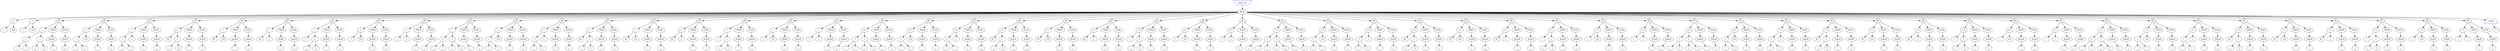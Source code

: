digraph G {

node_0 [label="main, int" shape=invtrapezium color=blue];
node_1 [label="BLOC" shape=ellipse color=black];
node_2 [label=":=" shape=ellipse];
node_3 [label="i" shape=ellipse];
node_4 [label="450" shape=ellipse];
node_5 [label=":=" shape=ellipse];
node_6 [label="j" shape=ellipse];
node_7 [label="-123" shape=ellipse];
node_8 [label="IF" shape=diamond color=black];
node_9 [label="<" shape=ellipse];
node_10 [label="+" shape=ellipse];
node_11 [label="i" shape=ellipse];
node_12 [label="1" shape=ellipse];
node_13 [label="+" shape=ellipse];
node_14 [label="j" shape=ellipse];
node_15 [label="0" shape=ellipse];
node_16 [label="THEN" shape=ellipse color=black];
node_17 [label="printd" shape=septagon];
node_18 [label="i" shape=ellipse];
node_19 [label="ELSE" shape=ellipse color=black];
node_20 [label="printd" shape=septagon];
node_21 [label="j" shape=ellipse];
node_22 [label="IF" shape=diamond color=black];
node_23 [label="<" shape=ellipse];
node_24 [label="+" shape=ellipse];
node_25 [label="i" shape=ellipse];
node_26 [label="1" shape=ellipse];
node_27 [label="123" shape=ellipse];
node_28 [label="THEN" shape=ellipse color=black];
node_29 [label="printd" shape=septagon];
node_30 [label="i" shape=ellipse];
node_31 [label="ELSE" shape=ellipse color=black];
node_32 [label="printd" shape=septagon];
node_33 [label="j" shape=ellipse];
node_34 [label="IF" shape=diamond color=black];
node_35 [label="<" shape=ellipse];
node_36 [label="+" shape=ellipse];
node_37 [label="i" shape=ellipse];
node_38 [label="1" shape=ellipse];
node_39 [label="j" shape=ellipse];
node_40 [label="THEN" shape=ellipse color=black];
node_41 [label="printd" shape=septagon];
node_42 [label="i" shape=ellipse];
node_43 [label="ELSE" shape=ellipse color=black];
node_44 [label="printd" shape=septagon];
node_45 [label="j" shape=ellipse];
node_46 [label="IF" shape=diamond color=black];
node_47 [label="<" shape=ellipse];
node_48 [label="45" shape=ellipse];
node_49 [label="+" shape=ellipse];
node_50 [label="j" shape=ellipse];
node_51 [label="0" shape=ellipse];
node_52 [label="THEN" shape=ellipse color=black];
node_53 [label="printd" shape=septagon];
node_54 [label="i" shape=ellipse];
node_55 [label="ELSE" shape=ellipse color=black];
node_56 [label="printd" shape=septagon];
node_57 [label="j" shape=ellipse];
node_58 [label="IF" shape=diamond color=black];
node_59 [label="<" shape=ellipse];
node_60 [label="45" shape=ellipse];
node_61 [label="123" shape=ellipse];
node_62 [label="THEN" shape=ellipse color=black];
node_63 [label="printd" shape=septagon];
node_64 [label="i" shape=ellipse];
node_65 [label="ELSE" shape=ellipse color=black];
node_66 [label="printd" shape=septagon];
node_67 [label="j" shape=ellipse];
node_68 [label="IF" shape=diamond color=black];
node_69 [label="<" shape=ellipse];
node_70 [label="45" shape=ellipse];
node_71 [label="j" shape=ellipse];
node_72 [label="THEN" shape=ellipse color=black];
node_73 [label="printd" shape=septagon];
node_74 [label="i" shape=ellipse];
node_75 [label="ELSE" shape=ellipse color=black];
node_76 [label="printd" shape=septagon];
node_77 [label="j" shape=ellipse];
node_78 [label="IF" shape=diamond color=black];
node_79 [label="<" shape=ellipse];
node_80 [label="i" shape=ellipse];
node_81 [label="+" shape=ellipse];
node_82 [label="j" shape=ellipse];
node_83 [label="0" shape=ellipse];
node_84 [label="THEN" shape=ellipse color=black];
node_85 [label="printd" shape=septagon];
node_86 [label="i" shape=ellipse];
node_87 [label="ELSE" shape=ellipse color=black];
node_88 [label="printd" shape=septagon];
node_89 [label="j" shape=ellipse];
node_90 [label="IF" shape=diamond color=black];
node_91 [label="<" shape=ellipse];
node_92 [label="i" shape=ellipse];
node_93 [label="123" shape=ellipse];
node_94 [label="THEN" shape=ellipse color=black];
node_95 [label="printd" shape=septagon];
node_96 [label="i" shape=ellipse];
node_97 [label="ELSE" shape=ellipse color=black];
node_98 [label="printd" shape=septagon];
node_99 [label="j" shape=ellipse];
node_100 [label="IF" shape=diamond color=black];
node_101 [label="<" shape=ellipse];
node_102 [label="i" shape=ellipse];
node_103 [label="j" shape=ellipse];
node_104 [label="THEN" shape=ellipse color=black];
node_105 [label="printd" shape=septagon];
node_106 [label="i" shape=ellipse];
node_107 [label="ELSE" shape=ellipse color=black];
node_108 [label="printd" shape=septagon];
node_109 [label="j" shape=ellipse];
node_110 [label="IF" shape=diamond color=black];
node_111 [label=">" shape=ellipse];
node_112 [label="+" shape=ellipse];
node_113 [label="i" shape=ellipse];
node_114 [label="1" shape=ellipse];
node_115 [label="+" shape=ellipse];
node_116 [label="j" shape=ellipse];
node_117 [label="0" shape=ellipse];
node_118 [label="THEN" shape=ellipse color=black];
node_119 [label="printd" shape=septagon];
node_120 [label="i" shape=ellipse];
node_121 [label="ELSE" shape=ellipse color=black];
node_122 [label="printd" shape=septagon];
node_123 [label="j" shape=ellipse];
node_124 [label="IF" shape=diamond color=black];
node_125 [label=">" shape=ellipse];
node_126 [label="+" shape=ellipse];
node_127 [label="i" shape=ellipse];
node_128 [label="1" shape=ellipse];
node_129 [label="123" shape=ellipse];
node_130 [label="THEN" shape=ellipse color=black];
node_131 [label="printd" shape=septagon];
node_132 [label="i" shape=ellipse];
node_133 [label="ELSE" shape=ellipse color=black];
node_134 [label="printd" shape=septagon];
node_135 [label="j" shape=ellipse];
node_136 [label="IF" shape=diamond color=black];
node_137 [label=">" shape=ellipse];
node_138 [label="+" shape=ellipse];
node_139 [label="i" shape=ellipse];
node_140 [label="1" shape=ellipse];
node_141 [label="j" shape=ellipse];
node_142 [label="THEN" shape=ellipse color=black];
node_143 [label="printd" shape=septagon];
node_144 [label="i" shape=ellipse];
node_145 [label="ELSE" shape=ellipse color=black];
node_146 [label="printd" shape=septagon];
node_147 [label="j" shape=ellipse];
node_148 [label="IF" shape=diamond color=black];
node_149 [label=">" shape=ellipse];
node_150 [label="45" shape=ellipse];
node_151 [label="+" shape=ellipse];
node_152 [label="j" shape=ellipse];
node_153 [label="0" shape=ellipse];
node_154 [label="THEN" shape=ellipse color=black];
node_155 [label="printd" shape=septagon];
node_156 [label="i" shape=ellipse];
node_157 [label="ELSE" shape=ellipse color=black];
node_158 [label="printd" shape=septagon];
node_159 [label="j" shape=ellipse];
node_160 [label="IF" shape=diamond color=black];
node_161 [label=">" shape=ellipse];
node_162 [label="45" shape=ellipse];
node_163 [label="123" shape=ellipse];
node_164 [label="THEN" shape=ellipse color=black];
node_165 [label="printd" shape=septagon];
node_166 [label="i" shape=ellipse];
node_167 [label="ELSE" shape=ellipse color=black];
node_168 [label="printd" shape=septagon];
node_169 [label="j" shape=ellipse];
node_170 [label="IF" shape=diamond color=black];
node_171 [label=">" shape=ellipse];
node_172 [label="45" shape=ellipse];
node_173 [label="j" shape=ellipse];
node_174 [label="THEN" shape=ellipse color=black];
node_175 [label="printd" shape=septagon];
node_176 [label="i" shape=ellipse];
node_177 [label="ELSE" shape=ellipse color=black];
node_178 [label="printd" shape=septagon];
node_179 [label="j" shape=ellipse];
node_180 [label="IF" shape=diamond color=black];
node_181 [label=">" shape=ellipse];
node_182 [label="i" shape=ellipse];
node_183 [label="+" shape=ellipse];
node_184 [label="j" shape=ellipse];
node_185 [label="0" shape=ellipse];
node_186 [label="THEN" shape=ellipse color=black];
node_187 [label="printd" shape=septagon];
node_188 [label="i" shape=ellipse];
node_189 [label="ELSE" shape=ellipse color=black];
node_190 [label="printd" shape=septagon];
node_191 [label="j" shape=ellipse];
node_192 [label="IF" shape=diamond color=black];
node_193 [label=">" shape=ellipse];
node_194 [label="i" shape=ellipse];
node_195 [label="123" shape=ellipse];
node_196 [label="THEN" shape=ellipse color=black];
node_197 [label="printd" shape=septagon];
node_198 [label="i" shape=ellipse];
node_199 [label="ELSE" shape=ellipse color=black];
node_200 [label="printd" shape=septagon];
node_201 [label="j" shape=ellipse];
node_202 [label="IF" shape=diamond color=black];
node_203 [label=">" shape=ellipse];
node_204 [label="i" shape=ellipse];
node_205 [label="j" shape=ellipse];
node_206 [label="THEN" shape=ellipse color=black];
node_207 [label="printd" shape=septagon];
node_208 [label="i" shape=ellipse];
node_209 [label="ELSE" shape=ellipse color=black];
node_210 [label="printd" shape=septagon];
node_211 [label="j" shape=ellipse];
node_212 [label="IF" shape=diamond color=black];
node_213 [label=">=" shape=ellipse];
node_214 [label="+" shape=ellipse];
node_215 [label="i" shape=ellipse];
node_216 [label="1" shape=ellipse];
node_217 [label="+" shape=ellipse];
node_218 [label="j" shape=ellipse];
node_219 [label="0" shape=ellipse];
node_220 [label="THEN" shape=ellipse color=black];
node_221 [label="printd" shape=septagon];
node_222 [label="i" shape=ellipse];
node_223 [label="ELSE" shape=ellipse color=black];
node_224 [label="printd" shape=septagon];
node_225 [label="j" shape=ellipse];
node_226 [label="IF" shape=diamond color=black];
node_227 [label=">=" shape=ellipse];
node_228 [label="+" shape=ellipse];
node_229 [label="i" shape=ellipse];
node_230 [label="1" shape=ellipse];
node_231 [label="123" shape=ellipse];
node_232 [label="THEN" shape=ellipse color=black];
node_233 [label="printd" shape=septagon];
node_234 [label="i" shape=ellipse];
node_235 [label="ELSE" shape=ellipse color=black];
node_236 [label="printd" shape=septagon];
node_237 [label="j" shape=ellipse];
node_238 [label="IF" shape=diamond color=black];
node_239 [label=">=" shape=ellipse];
node_240 [label="+" shape=ellipse];
node_241 [label="i" shape=ellipse];
node_242 [label="1" shape=ellipse];
node_243 [label="j" shape=ellipse];
node_244 [label="THEN" shape=ellipse color=black];
node_245 [label="printd" shape=septagon];
node_246 [label="i" shape=ellipse];
node_247 [label="ELSE" shape=ellipse color=black];
node_248 [label="printd" shape=septagon];
node_249 [label="j" shape=ellipse];
node_250 [label="IF" shape=diamond color=black];
node_251 [label=">=" shape=ellipse];
node_252 [label="45" shape=ellipse];
node_253 [label="+" shape=ellipse];
node_254 [label="j" shape=ellipse];
node_255 [label="0" shape=ellipse];
node_256 [label="THEN" shape=ellipse color=black];
node_257 [label="printd" shape=septagon];
node_258 [label="i" shape=ellipse];
node_259 [label="ELSE" shape=ellipse color=black];
node_260 [label="printd" shape=septagon];
node_261 [label="j" shape=ellipse];
node_262 [label="IF" shape=diamond color=black];
node_263 [label=">=" shape=ellipse];
node_264 [label="45" shape=ellipse];
node_265 [label="123" shape=ellipse];
node_266 [label="THEN" shape=ellipse color=black];
node_267 [label="printd" shape=septagon];
node_268 [label="i" shape=ellipse];
node_269 [label="ELSE" shape=ellipse color=black];
node_270 [label="printd" shape=septagon];
node_271 [label="j" shape=ellipse];
node_272 [label="IF" shape=diamond color=black];
node_273 [label=">=" shape=ellipse];
node_274 [label="45" shape=ellipse];
node_275 [label="j" shape=ellipse];
node_276 [label="THEN" shape=ellipse color=black];
node_277 [label="printd" shape=septagon];
node_278 [label="i" shape=ellipse];
node_279 [label="ELSE" shape=ellipse color=black];
node_280 [label="printd" shape=septagon];
node_281 [label="j" shape=ellipse];
node_282 [label="IF" shape=diamond color=black];
node_283 [label=">=" shape=ellipse];
node_284 [label="i" shape=ellipse];
node_285 [label="+" shape=ellipse];
node_286 [label="j" shape=ellipse];
node_287 [label="0" shape=ellipse];
node_288 [label="THEN" shape=ellipse color=black];
node_289 [label="printd" shape=septagon];
node_290 [label="i" shape=ellipse];
node_291 [label="ELSE" shape=ellipse color=black];
node_292 [label="printd" shape=septagon];
node_293 [label="j" shape=ellipse];
node_294 [label="IF" shape=diamond color=black];
node_295 [label=">=" shape=ellipse];
node_296 [label="i" shape=ellipse];
node_297 [label="123" shape=ellipse];
node_298 [label="THEN" shape=ellipse color=black];
node_299 [label="printd" shape=septagon];
node_300 [label="i" shape=ellipse];
node_301 [label="ELSE" shape=ellipse color=black];
node_302 [label="printd" shape=septagon];
node_303 [label="j" shape=ellipse];
node_304 [label="IF" shape=diamond color=black];
node_305 [label=">=" shape=ellipse];
node_306 [label="i" shape=ellipse];
node_307 [label="j" shape=ellipse];
node_308 [label="THEN" shape=ellipse color=black];
node_309 [label="printd" shape=septagon];
node_310 [label="i" shape=ellipse];
node_311 [label="ELSE" shape=ellipse color=black];
node_312 [label="printd" shape=septagon];
node_313 [label="j" shape=ellipse];
node_314 [label="IF" shape=diamond color=black];
node_315 [label="<=" shape=ellipse];
node_316 [label="+" shape=ellipse];
node_317 [label="i" shape=ellipse];
node_318 [label="1" shape=ellipse];
node_319 [label="+" shape=ellipse];
node_320 [label="j" shape=ellipse];
node_321 [label="0" shape=ellipse];
node_322 [label="THEN" shape=ellipse color=black];
node_323 [label="printd" shape=septagon];
node_324 [label="i" shape=ellipse];
node_325 [label="ELSE" shape=ellipse color=black];
node_326 [label="printd" shape=septagon];
node_327 [label="j" shape=ellipse];
node_328 [label="IF" shape=diamond color=black];
node_329 [label="<=" shape=ellipse];
node_330 [label="+" shape=ellipse];
node_331 [label="i" shape=ellipse];
node_332 [label="1" shape=ellipse];
node_333 [label="123" shape=ellipse];
node_334 [label="THEN" shape=ellipse color=black];
node_335 [label="printd" shape=septagon];
node_336 [label="i" shape=ellipse];
node_337 [label="ELSE" shape=ellipse color=black];
node_338 [label="printd" shape=septagon];
node_339 [label="j" shape=ellipse];
node_340 [label="IF" shape=diamond color=black];
node_341 [label="<=" shape=ellipse];
node_342 [label="+" shape=ellipse];
node_343 [label="i" shape=ellipse];
node_344 [label="1" shape=ellipse];
node_345 [label="j" shape=ellipse];
node_346 [label="THEN" shape=ellipse color=black];
node_347 [label="printd" shape=septagon];
node_348 [label="i" shape=ellipse];
node_349 [label="ELSE" shape=ellipse color=black];
node_350 [label="printd" shape=septagon];
node_351 [label="j" shape=ellipse];
node_352 [label="IF" shape=diamond color=black];
node_353 [label="<=" shape=ellipse];
node_354 [label="45" shape=ellipse];
node_355 [label="+" shape=ellipse];
node_356 [label="j" shape=ellipse];
node_357 [label="0" shape=ellipse];
node_358 [label="THEN" shape=ellipse color=black];
node_359 [label="printd" shape=septagon];
node_360 [label="i" shape=ellipse];
node_361 [label="ELSE" shape=ellipse color=black];
node_362 [label="printd" shape=septagon];
node_363 [label="j" shape=ellipse];
node_364 [label="IF" shape=diamond color=black];
node_365 [label="<=" shape=ellipse];
node_366 [label="45" shape=ellipse];
node_367 [label="123" shape=ellipse];
node_368 [label="THEN" shape=ellipse color=black];
node_369 [label="printd" shape=septagon];
node_370 [label="i" shape=ellipse];
node_371 [label="ELSE" shape=ellipse color=black];
node_372 [label="printd" shape=septagon];
node_373 [label="j" shape=ellipse];
node_374 [label="IF" shape=diamond color=black];
node_375 [label="<=" shape=ellipse];
node_376 [label="45" shape=ellipse];
node_377 [label="j" shape=ellipse];
node_378 [label="THEN" shape=ellipse color=black];
node_379 [label="printd" shape=septagon];
node_380 [label="i" shape=ellipse];
node_381 [label="ELSE" shape=ellipse color=black];
node_382 [label="printd" shape=septagon];
node_383 [label="j" shape=ellipse];
node_384 [label="IF" shape=diamond color=black];
node_385 [label="<=" shape=ellipse];
node_386 [label="i" shape=ellipse];
node_387 [label="+" shape=ellipse];
node_388 [label="j" shape=ellipse];
node_389 [label="0" shape=ellipse];
node_390 [label="THEN" shape=ellipse color=black];
node_391 [label="printd" shape=septagon];
node_392 [label="i" shape=ellipse];
node_393 [label="ELSE" shape=ellipse color=black];
node_394 [label="printd" shape=septagon];
node_395 [label="j" shape=ellipse];
node_396 [label="IF" shape=diamond color=black];
node_397 [label="<=" shape=ellipse];
node_398 [label="i" shape=ellipse];
node_399 [label="123" shape=ellipse];
node_400 [label="THEN" shape=ellipse color=black];
node_401 [label="printd" shape=septagon];
node_402 [label="i" shape=ellipse];
node_403 [label="ELSE" shape=ellipse color=black];
node_404 [label="printd" shape=septagon];
node_405 [label="j" shape=ellipse];
node_406 [label="IF" shape=diamond color=black];
node_407 [label="<=" shape=ellipse];
node_408 [label="i" shape=ellipse];
node_409 [label="j" shape=ellipse];
node_410 [label="THEN" shape=ellipse color=black];
node_411 [label="printd" shape=septagon];
node_412 [label="i" shape=ellipse];
node_413 [label="ELSE" shape=ellipse color=black];
node_414 [label="printd" shape=septagon];
node_415 [label="j" shape=ellipse];
node_416 [label="IF" shape=diamond color=black];
node_417 [label="==" shape=ellipse];
node_418 [label="+" shape=ellipse];
node_419 [label="i" shape=ellipse];
node_420 [label="1" shape=ellipse];
node_421 [label="+" shape=ellipse];
node_422 [label="j" shape=ellipse];
node_423 [label="0" shape=ellipse];
node_424 [label="THEN" shape=ellipse color=black];
node_425 [label="printd" shape=septagon];
node_426 [label="i" shape=ellipse];
node_427 [label="ELSE" shape=ellipse color=black];
node_428 [label="printd" shape=septagon];
node_429 [label="j" shape=ellipse];
node_430 [label="IF" shape=diamond color=black];
node_431 [label="==" shape=ellipse];
node_432 [label="+" shape=ellipse];
node_433 [label="i" shape=ellipse];
node_434 [label="1" shape=ellipse];
node_435 [label="123" shape=ellipse];
node_436 [label="THEN" shape=ellipse color=black];
node_437 [label="printd" shape=septagon];
node_438 [label="i" shape=ellipse];
node_439 [label="ELSE" shape=ellipse color=black];
node_440 [label="printd" shape=septagon];
node_441 [label="j" shape=ellipse];
node_442 [label="IF" shape=diamond color=black];
node_443 [label="==" shape=ellipse];
node_444 [label="+" shape=ellipse];
node_445 [label="i" shape=ellipse];
node_446 [label="1" shape=ellipse];
node_447 [label="j" shape=ellipse];
node_448 [label="THEN" shape=ellipse color=black];
node_449 [label="printd" shape=septagon];
node_450 [label="i" shape=ellipse];
node_451 [label="ELSE" shape=ellipse color=black];
node_452 [label="printd" shape=septagon];
node_453 [label="j" shape=ellipse];
node_454 [label="IF" shape=diamond color=black];
node_455 [label="==" shape=ellipse];
node_456 [label="45" shape=ellipse];
node_457 [label="+" shape=ellipse];
node_458 [label="j" shape=ellipse];
node_459 [label="0" shape=ellipse];
node_460 [label="THEN" shape=ellipse color=black];
node_461 [label="printd" shape=septagon];
node_462 [label="i" shape=ellipse];
node_463 [label="ELSE" shape=ellipse color=black];
node_464 [label="printd" shape=septagon];
node_465 [label="j" shape=ellipse];
node_466 [label="IF" shape=diamond color=black];
node_467 [label="==" shape=ellipse];
node_468 [label="45" shape=ellipse];
node_469 [label="123" shape=ellipse];
node_470 [label="THEN" shape=ellipse color=black];
node_471 [label="printd" shape=septagon];
node_472 [label="i" shape=ellipse];
node_473 [label="ELSE" shape=ellipse color=black];
node_474 [label="printd" shape=septagon];
node_475 [label="j" shape=ellipse];
node_476 [label="IF" shape=diamond color=black];
node_477 [label="==" shape=ellipse];
node_478 [label="45" shape=ellipse];
node_479 [label="j" shape=ellipse];
node_480 [label="THEN" shape=ellipse color=black];
node_481 [label="printd" shape=septagon];
node_482 [label="i" shape=ellipse];
node_483 [label="ELSE" shape=ellipse color=black];
node_484 [label="printd" shape=septagon];
node_485 [label="j" shape=ellipse];
node_486 [label="IF" shape=diamond color=black];
node_487 [label="==" shape=ellipse];
node_488 [label="i" shape=ellipse];
node_489 [label="+" shape=ellipse];
node_490 [label="j" shape=ellipse];
node_491 [label="0" shape=ellipse];
node_492 [label="THEN" shape=ellipse color=black];
node_493 [label="printd" shape=septagon];
node_494 [label="i" shape=ellipse];
node_495 [label="ELSE" shape=ellipse color=black];
node_496 [label="printd" shape=septagon];
node_497 [label="j" shape=ellipse];
node_498 [label="IF" shape=diamond color=black];
node_499 [label="==" shape=ellipse];
node_500 [label="i" shape=ellipse];
node_501 [label="123" shape=ellipse];
node_502 [label="THEN" shape=ellipse color=black];
node_503 [label="printd" shape=septagon];
node_504 [label="i" shape=ellipse];
node_505 [label="ELSE" shape=ellipse color=black];
node_506 [label="printd" shape=septagon];
node_507 [label="j" shape=ellipse];
node_508 [label="IF" shape=diamond color=black];
node_509 [label="==" shape=ellipse];
node_510 [label="i" shape=ellipse];
node_511 [label="j" shape=ellipse];
node_512 [label="THEN" shape=ellipse color=black];
node_513 [label="printd" shape=septagon];
node_514 [label="i" shape=ellipse];
node_515 [label="ELSE" shape=ellipse color=black];
node_516 [label="printd" shape=septagon];
node_517 [label="j" shape=ellipse];
node_518 [label="IF" shape=diamond color=black];
node_519 [label="!=" shape=ellipse];
node_520 [label="+" shape=ellipse];
node_521 [label="i" shape=ellipse];
node_522 [label="1" shape=ellipse];
node_523 [label="+" shape=ellipse];
node_524 [label="j" shape=ellipse];
node_525 [label="0" shape=ellipse];
node_526 [label="THEN" shape=ellipse color=black];
node_527 [label="printd" shape=septagon];
node_528 [label="i" shape=ellipse];
node_529 [label="ELSE" shape=ellipse color=black];
node_530 [label="printd" shape=septagon];
node_531 [label="j" shape=ellipse];
node_532 [label="IF" shape=diamond color=black];
node_533 [label="!=" shape=ellipse];
node_534 [label="+" shape=ellipse];
node_535 [label="i" shape=ellipse];
node_536 [label="1" shape=ellipse];
node_537 [label="123" shape=ellipse];
node_538 [label="THEN" shape=ellipse color=black];
node_539 [label="printd" shape=septagon];
node_540 [label="i" shape=ellipse];
node_541 [label="ELSE" shape=ellipse color=black];
node_542 [label="printd" shape=septagon];
node_543 [label="j" shape=ellipse];
node_544 [label="IF" shape=diamond color=black];
node_545 [label="!=" shape=ellipse];
node_546 [label="+" shape=ellipse];
node_547 [label="i" shape=ellipse];
node_548 [label="1" shape=ellipse];
node_549 [label="j" shape=ellipse];
node_550 [label="THEN" shape=ellipse color=black];
node_551 [label="printd" shape=septagon];
node_552 [label="i" shape=ellipse];
node_553 [label="ELSE" shape=ellipse color=black];
node_554 [label="printd" shape=septagon];
node_555 [label="j" shape=ellipse];
node_556 [label="IF" shape=diamond color=black];
node_557 [label="!=" shape=ellipse];
node_558 [label="45" shape=ellipse];
node_559 [label="+" shape=ellipse];
node_560 [label="j" shape=ellipse];
node_561 [label="0" shape=ellipse];
node_562 [label="THEN" shape=ellipse color=black];
node_563 [label="printd" shape=septagon];
node_564 [label="i" shape=ellipse];
node_565 [label="ELSE" shape=ellipse color=black];
node_566 [label="printd" shape=septagon];
node_567 [label="j" shape=ellipse];
node_568 [label="IF" shape=diamond color=black];
node_569 [label="!=" shape=ellipse];
node_570 [label="45" shape=ellipse];
node_571 [label="123" shape=ellipse];
node_572 [label="THEN" shape=ellipse color=black];
node_573 [label="printd" shape=septagon];
node_574 [label="i" shape=ellipse];
node_575 [label="ELSE" shape=ellipse color=black];
node_576 [label="printd" shape=septagon];
node_577 [label="j" shape=ellipse];
node_578 [label="IF" shape=diamond color=black];
node_579 [label="!=" shape=ellipse];
node_580 [label="45" shape=ellipse];
node_581 [label="j" shape=ellipse];
node_582 [label="THEN" shape=ellipse color=black];
node_583 [label="printd" shape=septagon];
node_584 [label="i" shape=ellipse];
node_585 [label="ELSE" shape=ellipse color=black];
node_586 [label="printd" shape=septagon];
node_587 [label="j" shape=ellipse];
node_588 [label="IF" shape=diamond color=black];
node_589 [label="!=" shape=ellipse];
node_590 [label="i" shape=ellipse];
node_591 [label="+" shape=ellipse];
node_592 [label="j" shape=ellipse];
node_593 [label="0" shape=ellipse];
node_594 [label="THEN" shape=ellipse color=black];
node_595 [label="printd" shape=septagon];
node_596 [label="i" shape=ellipse];
node_597 [label="ELSE" shape=ellipse color=black];
node_598 [label="printd" shape=septagon];
node_599 [label="j" shape=ellipse];
node_600 [label="IF" shape=diamond color=black];
node_601 [label="!=" shape=ellipse];
node_602 [label="i" shape=ellipse];
node_603 [label="123" shape=ellipse];
node_604 [label="THEN" shape=ellipse color=black];
node_605 [label="printd" shape=septagon];
node_606 [label="i" shape=ellipse];
node_607 [label="ELSE" shape=ellipse color=black];
node_608 [label="printd" shape=septagon];
node_609 [label="j" shape=ellipse];
node_610 [label="IF" shape=diamond color=black];
node_611 [label="!=" shape=ellipse];
node_612 [label="i" shape=ellipse];
node_613 [label="j" shape=ellipse];
node_614 [label="THEN" shape=ellipse color=black];
node_615 [label="printd" shape=septagon];
node_616 [label="i" shape=ellipse];
node_617 [label="ELSE" shape=ellipse color=black];
node_618 [label="printd" shape=septagon];
node_619 [label="j" shape=ellipse];
node_620 [label="return" shape=trapezium color=blue];
node_621 [label="0" shape=ellipse];

node_0 -> node_1
node_1 -> node_2
node_2 -> node_3
node_2 -> node_4
node_1 -> node_5
node_5 -> node_6
node_5 -> node_7
node_1 -> node_8
node_8 -> node_9
node_9 -> node_10
node_10 -> node_11
node_10 -> node_12
node_9 -> node_13
node_13 -> node_14
node_13 -> node_15
node_8 -> node_16
node_16 -> node_17
node_17 -> node_18
node_8 -> node_19
node_19 -> node_20
node_20 -> node_21
node_1 -> node_22
node_22 -> node_23
node_23 -> node_24
node_24 -> node_25
node_24 -> node_26
node_23 -> node_27
node_22 -> node_28
node_28 -> node_29
node_29 -> node_30
node_22 -> node_31
node_31 -> node_32
node_32 -> node_33
node_1 -> node_34
node_34 -> node_35
node_35 -> node_36
node_36 -> node_37
node_36 -> node_38
node_35 -> node_39
node_34 -> node_40
node_40 -> node_41
node_41 -> node_42
node_34 -> node_43
node_43 -> node_44
node_44 -> node_45
node_1 -> node_46
node_46 -> node_47
node_47 -> node_48
node_47 -> node_49
node_49 -> node_50
node_49 -> node_51
node_46 -> node_52
node_52 -> node_53
node_53 -> node_54
node_46 -> node_55
node_55 -> node_56
node_56 -> node_57
node_1 -> node_58
node_58 -> node_59
node_59 -> node_60
node_59 -> node_61
node_58 -> node_62
node_62 -> node_63
node_63 -> node_64
node_58 -> node_65
node_65 -> node_66
node_66 -> node_67
node_1 -> node_68
node_68 -> node_69
node_69 -> node_70
node_69 -> node_71
node_68 -> node_72
node_72 -> node_73
node_73 -> node_74
node_68 -> node_75
node_75 -> node_76
node_76 -> node_77
node_1 -> node_78
node_78 -> node_79
node_79 -> node_80
node_79 -> node_81
node_81 -> node_82
node_81 -> node_83
node_78 -> node_84
node_84 -> node_85
node_85 -> node_86
node_78 -> node_87
node_87 -> node_88
node_88 -> node_89
node_1 -> node_90
node_90 -> node_91
node_91 -> node_92
node_91 -> node_93
node_90 -> node_94
node_94 -> node_95
node_95 -> node_96
node_90 -> node_97
node_97 -> node_98
node_98 -> node_99
node_1 -> node_100
node_100 -> node_101
node_101 -> node_102
node_101 -> node_103
node_100 -> node_104
node_104 -> node_105
node_105 -> node_106
node_100 -> node_107
node_107 -> node_108
node_108 -> node_109
node_1 -> node_110
node_110 -> node_111
node_111 -> node_112
node_112 -> node_113
node_112 -> node_114
node_111 -> node_115
node_115 -> node_116
node_115 -> node_117
node_110 -> node_118
node_118 -> node_119
node_119 -> node_120
node_110 -> node_121
node_121 -> node_122
node_122 -> node_123
node_1 -> node_124
node_124 -> node_125
node_125 -> node_126
node_126 -> node_127
node_126 -> node_128
node_125 -> node_129
node_124 -> node_130
node_130 -> node_131
node_131 -> node_132
node_124 -> node_133
node_133 -> node_134
node_134 -> node_135
node_1 -> node_136
node_136 -> node_137
node_137 -> node_138
node_138 -> node_139
node_138 -> node_140
node_137 -> node_141
node_136 -> node_142
node_142 -> node_143
node_143 -> node_144
node_136 -> node_145
node_145 -> node_146
node_146 -> node_147
node_1 -> node_148
node_148 -> node_149
node_149 -> node_150
node_149 -> node_151
node_151 -> node_152
node_151 -> node_153
node_148 -> node_154
node_154 -> node_155
node_155 -> node_156
node_148 -> node_157
node_157 -> node_158
node_158 -> node_159
node_1 -> node_160
node_160 -> node_161
node_161 -> node_162
node_161 -> node_163
node_160 -> node_164
node_164 -> node_165
node_165 -> node_166
node_160 -> node_167
node_167 -> node_168
node_168 -> node_169
node_1 -> node_170
node_170 -> node_171
node_171 -> node_172
node_171 -> node_173
node_170 -> node_174
node_174 -> node_175
node_175 -> node_176
node_170 -> node_177
node_177 -> node_178
node_178 -> node_179
node_1 -> node_180
node_180 -> node_181
node_181 -> node_182
node_181 -> node_183
node_183 -> node_184
node_183 -> node_185
node_180 -> node_186
node_186 -> node_187
node_187 -> node_188
node_180 -> node_189
node_189 -> node_190
node_190 -> node_191
node_1 -> node_192
node_192 -> node_193
node_193 -> node_194
node_193 -> node_195
node_192 -> node_196
node_196 -> node_197
node_197 -> node_198
node_192 -> node_199
node_199 -> node_200
node_200 -> node_201
node_1 -> node_202
node_202 -> node_203
node_203 -> node_204
node_203 -> node_205
node_202 -> node_206
node_206 -> node_207
node_207 -> node_208
node_202 -> node_209
node_209 -> node_210
node_210 -> node_211
node_1 -> node_212
node_212 -> node_213
node_213 -> node_214
node_214 -> node_215
node_214 -> node_216
node_213 -> node_217
node_217 -> node_218
node_217 -> node_219
node_212 -> node_220
node_220 -> node_221
node_221 -> node_222
node_212 -> node_223
node_223 -> node_224
node_224 -> node_225
node_1 -> node_226
node_226 -> node_227
node_227 -> node_228
node_228 -> node_229
node_228 -> node_230
node_227 -> node_231
node_226 -> node_232
node_232 -> node_233
node_233 -> node_234
node_226 -> node_235
node_235 -> node_236
node_236 -> node_237
node_1 -> node_238
node_238 -> node_239
node_239 -> node_240
node_240 -> node_241
node_240 -> node_242
node_239 -> node_243
node_238 -> node_244
node_244 -> node_245
node_245 -> node_246
node_238 -> node_247
node_247 -> node_248
node_248 -> node_249
node_1 -> node_250
node_250 -> node_251
node_251 -> node_252
node_251 -> node_253
node_253 -> node_254
node_253 -> node_255
node_250 -> node_256
node_256 -> node_257
node_257 -> node_258
node_250 -> node_259
node_259 -> node_260
node_260 -> node_261
node_1 -> node_262
node_262 -> node_263
node_263 -> node_264
node_263 -> node_265
node_262 -> node_266
node_266 -> node_267
node_267 -> node_268
node_262 -> node_269
node_269 -> node_270
node_270 -> node_271
node_1 -> node_272
node_272 -> node_273
node_273 -> node_274
node_273 -> node_275
node_272 -> node_276
node_276 -> node_277
node_277 -> node_278
node_272 -> node_279
node_279 -> node_280
node_280 -> node_281
node_1 -> node_282
node_282 -> node_283
node_283 -> node_284
node_283 -> node_285
node_285 -> node_286
node_285 -> node_287
node_282 -> node_288
node_288 -> node_289
node_289 -> node_290
node_282 -> node_291
node_291 -> node_292
node_292 -> node_293
node_1 -> node_294
node_294 -> node_295
node_295 -> node_296
node_295 -> node_297
node_294 -> node_298
node_298 -> node_299
node_299 -> node_300
node_294 -> node_301
node_301 -> node_302
node_302 -> node_303
node_1 -> node_304
node_304 -> node_305
node_305 -> node_306
node_305 -> node_307
node_304 -> node_308
node_308 -> node_309
node_309 -> node_310
node_304 -> node_311
node_311 -> node_312
node_312 -> node_313
node_1 -> node_314
node_314 -> node_315
node_315 -> node_316
node_316 -> node_317
node_316 -> node_318
node_315 -> node_319
node_319 -> node_320
node_319 -> node_321
node_314 -> node_322
node_322 -> node_323
node_323 -> node_324
node_314 -> node_325
node_325 -> node_326
node_326 -> node_327
node_1 -> node_328
node_328 -> node_329
node_329 -> node_330
node_330 -> node_331
node_330 -> node_332
node_329 -> node_333
node_328 -> node_334
node_334 -> node_335
node_335 -> node_336
node_328 -> node_337
node_337 -> node_338
node_338 -> node_339
node_1 -> node_340
node_340 -> node_341
node_341 -> node_342
node_342 -> node_343
node_342 -> node_344
node_341 -> node_345
node_340 -> node_346
node_346 -> node_347
node_347 -> node_348
node_340 -> node_349
node_349 -> node_350
node_350 -> node_351
node_1 -> node_352
node_352 -> node_353
node_353 -> node_354
node_353 -> node_355
node_355 -> node_356
node_355 -> node_357
node_352 -> node_358
node_358 -> node_359
node_359 -> node_360
node_352 -> node_361
node_361 -> node_362
node_362 -> node_363
node_1 -> node_364
node_364 -> node_365
node_365 -> node_366
node_365 -> node_367
node_364 -> node_368
node_368 -> node_369
node_369 -> node_370
node_364 -> node_371
node_371 -> node_372
node_372 -> node_373
node_1 -> node_374
node_374 -> node_375
node_375 -> node_376
node_375 -> node_377
node_374 -> node_378
node_378 -> node_379
node_379 -> node_380
node_374 -> node_381
node_381 -> node_382
node_382 -> node_383
node_1 -> node_384
node_384 -> node_385
node_385 -> node_386
node_385 -> node_387
node_387 -> node_388
node_387 -> node_389
node_384 -> node_390
node_390 -> node_391
node_391 -> node_392
node_384 -> node_393
node_393 -> node_394
node_394 -> node_395
node_1 -> node_396
node_396 -> node_397
node_397 -> node_398
node_397 -> node_399
node_396 -> node_400
node_400 -> node_401
node_401 -> node_402
node_396 -> node_403
node_403 -> node_404
node_404 -> node_405
node_1 -> node_406
node_406 -> node_407
node_407 -> node_408
node_407 -> node_409
node_406 -> node_410
node_410 -> node_411
node_411 -> node_412
node_406 -> node_413
node_413 -> node_414
node_414 -> node_415
node_1 -> node_416
node_416 -> node_417
node_417 -> node_418
node_418 -> node_419
node_418 -> node_420
node_417 -> node_421
node_421 -> node_422
node_421 -> node_423
node_416 -> node_424
node_424 -> node_425
node_425 -> node_426
node_416 -> node_427
node_427 -> node_428
node_428 -> node_429
node_1 -> node_430
node_430 -> node_431
node_431 -> node_432
node_432 -> node_433
node_432 -> node_434
node_431 -> node_435
node_430 -> node_436
node_436 -> node_437
node_437 -> node_438
node_430 -> node_439
node_439 -> node_440
node_440 -> node_441
node_1 -> node_442
node_442 -> node_443
node_443 -> node_444
node_444 -> node_445
node_444 -> node_446
node_443 -> node_447
node_442 -> node_448
node_448 -> node_449
node_449 -> node_450
node_442 -> node_451
node_451 -> node_452
node_452 -> node_453
node_1 -> node_454
node_454 -> node_455
node_455 -> node_456
node_455 -> node_457
node_457 -> node_458
node_457 -> node_459
node_454 -> node_460
node_460 -> node_461
node_461 -> node_462
node_454 -> node_463
node_463 -> node_464
node_464 -> node_465
node_1 -> node_466
node_466 -> node_467
node_467 -> node_468
node_467 -> node_469
node_466 -> node_470
node_470 -> node_471
node_471 -> node_472
node_466 -> node_473
node_473 -> node_474
node_474 -> node_475
node_1 -> node_476
node_476 -> node_477
node_477 -> node_478
node_477 -> node_479
node_476 -> node_480
node_480 -> node_481
node_481 -> node_482
node_476 -> node_483
node_483 -> node_484
node_484 -> node_485
node_1 -> node_486
node_486 -> node_487
node_487 -> node_488
node_487 -> node_489
node_489 -> node_490
node_489 -> node_491
node_486 -> node_492
node_492 -> node_493
node_493 -> node_494
node_486 -> node_495
node_495 -> node_496
node_496 -> node_497
node_1 -> node_498
node_498 -> node_499
node_499 -> node_500
node_499 -> node_501
node_498 -> node_502
node_502 -> node_503
node_503 -> node_504
node_498 -> node_505
node_505 -> node_506
node_506 -> node_507
node_1 -> node_508
node_508 -> node_509
node_509 -> node_510
node_509 -> node_511
node_508 -> node_512
node_512 -> node_513
node_513 -> node_514
node_508 -> node_515
node_515 -> node_516
node_516 -> node_517
node_1 -> node_518
node_518 -> node_519
node_519 -> node_520
node_520 -> node_521
node_520 -> node_522
node_519 -> node_523
node_523 -> node_524
node_523 -> node_525
node_518 -> node_526
node_526 -> node_527
node_527 -> node_528
node_518 -> node_529
node_529 -> node_530
node_530 -> node_531
node_1 -> node_532
node_532 -> node_533
node_533 -> node_534
node_534 -> node_535
node_534 -> node_536
node_533 -> node_537
node_532 -> node_538
node_538 -> node_539
node_539 -> node_540
node_532 -> node_541
node_541 -> node_542
node_542 -> node_543
node_1 -> node_544
node_544 -> node_545
node_545 -> node_546
node_546 -> node_547
node_546 -> node_548
node_545 -> node_549
node_544 -> node_550
node_550 -> node_551
node_551 -> node_552
node_544 -> node_553
node_553 -> node_554
node_554 -> node_555
node_1 -> node_556
node_556 -> node_557
node_557 -> node_558
node_557 -> node_559
node_559 -> node_560
node_559 -> node_561
node_556 -> node_562
node_562 -> node_563
node_563 -> node_564
node_556 -> node_565
node_565 -> node_566
node_566 -> node_567
node_1 -> node_568
node_568 -> node_569
node_569 -> node_570
node_569 -> node_571
node_568 -> node_572
node_572 -> node_573
node_573 -> node_574
node_568 -> node_575
node_575 -> node_576
node_576 -> node_577
node_1 -> node_578
node_578 -> node_579
node_579 -> node_580
node_579 -> node_581
node_578 -> node_582
node_582 -> node_583
node_583 -> node_584
node_578 -> node_585
node_585 -> node_586
node_586 -> node_587
node_1 -> node_588
node_588 -> node_589
node_589 -> node_590
node_589 -> node_591
node_591 -> node_592
node_591 -> node_593
node_588 -> node_594
node_594 -> node_595
node_595 -> node_596
node_588 -> node_597
node_597 -> node_598
node_598 -> node_599
node_1 -> node_600
node_600 -> node_601
node_601 -> node_602
node_601 -> node_603
node_600 -> node_604
node_604 -> node_605
node_605 -> node_606
node_600 -> node_607
node_607 -> node_608
node_608 -> node_609
node_1 -> node_610
node_610 -> node_611
node_611 -> node_612
node_611 -> node_613
node_610 -> node_614
node_614 -> node_615
node_615 -> node_616
node_610 -> node_617
node_617 -> node_618
node_618 -> node_619
node_1 -> node_620
node_620 -> node_621
}